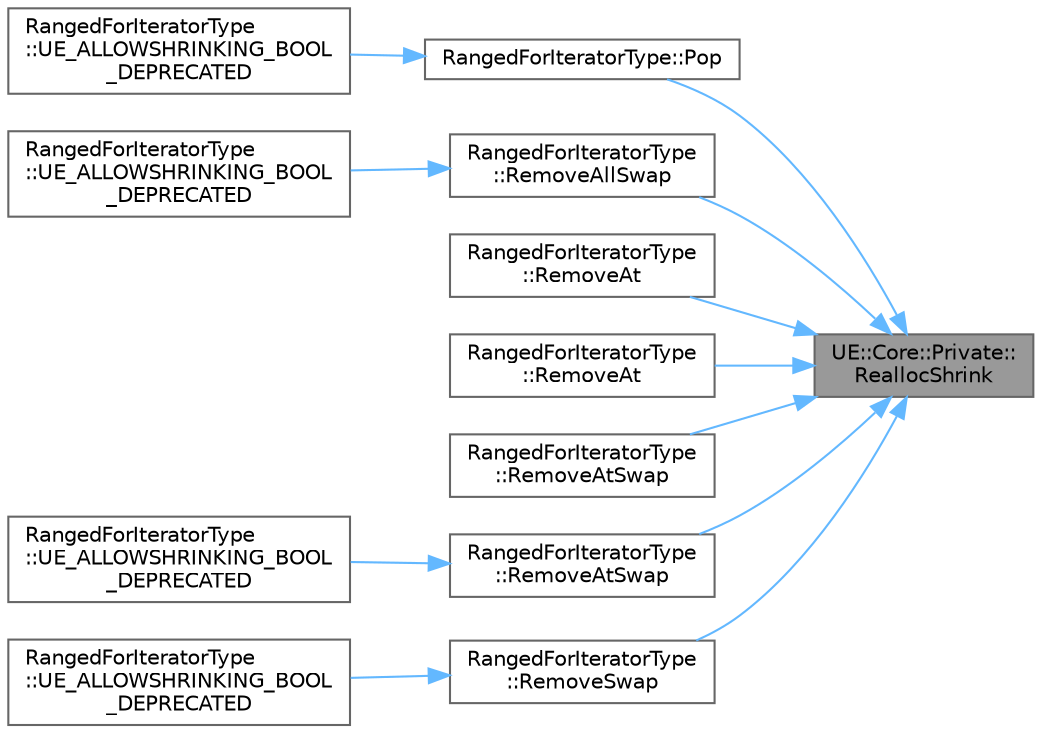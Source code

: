 digraph "UE::Core::Private::ReallocShrink"
{
 // INTERACTIVE_SVG=YES
 // LATEX_PDF_SIZE
  bgcolor="transparent";
  edge [fontname=Helvetica,fontsize=10,labelfontname=Helvetica,labelfontsize=10];
  node [fontname=Helvetica,fontsize=10,shape=box,height=0.2,width=0.4];
  rankdir="RL";
  Node1 [id="Node000001",label="UE::Core::Private::\lReallocShrink",height=0.2,width=0.4,color="gray40", fillcolor="grey60", style="filled", fontcolor="black",tooltip=" "];
  Node1 -> Node2 [id="edge1_Node000001_Node000002",dir="back",color="steelblue1",style="solid",tooltip=" "];
  Node2 [id="Node000002",label="RangedForIteratorType::Pop",height=0.2,width=0.4,color="grey40", fillcolor="white", style="filled",URL="$d4/d52/classTArray.html#af75d51184a3b156af56c964be466bce7",tooltip=" "];
  Node2 -> Node3 [id="edge2_Node000002_Node000003",dir="back",color="steelblue1",style="solid",tooltip=" "];
  Node3 [id="Node000003",label="RangedForIteratorType\l::UE_ALLOWSHRINKING_BOOL\l_DEPRECATED",height=0.2,width=0.4,color="grey40", fillcolor="white", style="filled",URL="$d4/d52/classTArray.html#ada39da4dcf80c86d7b6fd6c2b1a30050",tooltip=" "];
  Node1 -> Node4 [id="edge3_Node000001_Node000004",dir="back",color="steelblue1",style="solid",tooltip=" "];
  Node4 [id="Node000004",label="RangedForIteratorType\l::RemoveAllSwap",height=0.2,width=0.4,color="grey40", fillcolor="white", style="filled",URL="$d4/d52/classTArray.html#adb735f59459114d365fc41f615f16eca",tooltip=" "];
  Node4 -> Node5 [id="edge4_Node000004_Node000005",dir="back",color="steelblue1",style="solid",tooltip=" "];
  Node5 [id="Node000005",label="RangedForIteratorType\l::UE_ALLOWSHRINKING_BOOL\l_DEPRECATED",height=0.2,width=0.4,color="grey40", fillcolor="white", style="filled",URL="$d4/d52/classTArray.html#a20a70509d2255d5470ca443597fe0a6c",tooltip=" "];
  Node1 -> Node6 [id="edge5_Node000001_Node000006",dir="back",color="steelblue1",style="solid",tooltip=" "];
  Node6 [id="Node000006",label="RangedForIteratorType\l::RemoveAt",height=0.2,width=0.4,color="grey40", fillcolor="white", style="filled",URL="$d4/d52/classTArray.html#a6ecf3f9d6f7fa8863fad7db7677bc7f4",tooltip=" "];
  Node1 -> Node7 [id="edge6_Node000001_Node000007",dir="back",color="steelblue1",style="solid",tooltip=" "];
  Node7 [id="Node000007",label="RangedForIteratorType\l::RemoveAt",height=0.2,width=0.4,color="grey40", fillcolor="white", style="filled",URL="$d4/d52/classTArray.html#a7209d84cfc369cd9c6d3930d01828a6a",tooltip=" "];
  Node1 -> Node8 [id="edge7_Node000001_Node000008",dir="back",color="steelblue1",style="solid",tooltip=" "];
  Node8 [id="Node000008",label="RangedForIteratorType\l::RemoveAtSwap",height=0.2,width=0.4,color="grey40", fillcolor="white", style="filled",URL="$d4/d52/classTArray.html#aef689a5b31d471c9c633c23bdc3d803a",tooltip=" "];
  Node1 -> Node9 [id="edge8_Node000001_Node000009",dir="back",color="steelblue1",style="solid",tooltip=" "];
  Node9 [id="Node000009",label="RangedForIteratorType\l::RemoveAtSwap",height=0.2,width=0.4,color="grey40", fillcolor="white", style="filled",URL="$d4/d52/classTArray.html#a2fa9ad3920b40e139cb8097d5917c111",tooltip=" "];
  Node9 -> Node10 [id="edge9_Node000009_Node000010",dir="back",color="steelblue1",style="solid",tooltip=" "];
  Node10 [id="Node000010",label="RangedForIteratorType\l::UE_ALLOWSHRINKING_BOOL\l_DEPRECATED",height=0.2,width=0.4,color="grey40", fillcolor="white", style="filled",URL="$d4/d52/classTArray.html#a74486e5de9e6f927d86036cff160fcf5",tooltip=" "];
  Node1 -> Node11 [id="edge10_Node000001_Node000011",dir="back",color="steelblue1",style="solid",tooltip=" "];
  Node11 [id="Node000011",label="RangedForIteratorType\l::RemoveSwap",height=0.2,width=0.4,color="grey40", fillcolor="white", style="filled",URL="$d4/d52/classTArray.html#a33888d5874d05c7a54f989e8ec67bd0c",tooltip=" "];
  Node11 -> Node12 [id="edge11_Node000011_Node000012",dir="back",color="steelblue1",style="solid",tooltip=" "];
  Node12 [id="Node000012",label="RangedForIteratorType\l::UE_ALLOWSHRINKING_BOOL\l_DEPRECATED",height=0.2,width=0.4,color="grey40", fillcolor="white", style="filled",URL="$d4/d52/classTArray.html#ab7f12f6bf9f668dffced0755fa829f40",tooltip=" "];
}
